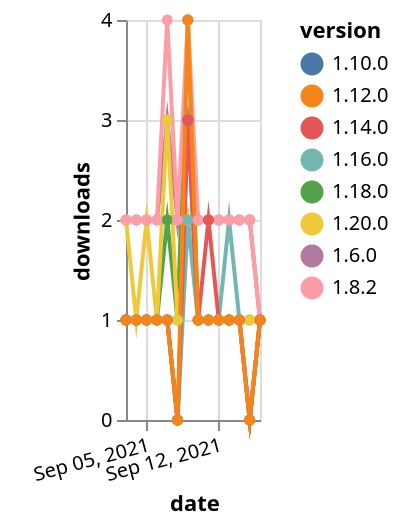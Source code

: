 {"$schema": "https://vega.github.io/schema/vega-lite/v5.json", "description": "A simple bar chart with embedded data.", "data": {"values": [{"date": "2021-09-03", "total": 2394, "delta": 2, "version": "1.6.0"}, {"date": "2021-09-04", "total": 2396, "delta": 2, "version": "1.6.0"}, {"date": "2021-09-05", "total": 2398, "delta": 2, "version": "1.6.0"}, {"date": "2021-09-06", "total": 2400, "delta": 2, "version": "1.6.0"}, {"date": "2021-09-07", "total": 2403, "delta": 3, "version": "1.6.0"}, {"date": "2021-09-08", "total": 2405, "delta": 2, "version": "1.6.0"}, {"date": "2021-09-09", "total": 2408, "delta": 3, "version": "1.6.0"}, {"date": "2021-09-10", "total": 2410, "delta": 2, "version": "1.6.0"}, {"date": "2021-09-11", "total": 2412, "delta": 2, "version": "1.6.0"}, {"date": "2021-09-12", "total": 2414, "delta": 2, "version": "1.6.0"}, {"date": "2021-09-13", "total": 2416, "delta": 2, "version": "1.6.0"}, {"date": "2021-09-14", "total": 2418, "delta": 2, "version": "1.6.0"}, {"date": "2021-09-15", "total": 2420, "delta": 2, "version": "1.6.0"}, {"date": "2021-09-16", "total": 2421, "delta": 1, "version": "1.6.0"}, {"date": "2021-09-03", "total": 198, "delta": 1, "version": "1.18.0"}, {"date": "2021-09-04", "total": 199, "delta": 1, "version": "1.18.0"}, {"date": "2021-09-05", "total": 200, "delta": 1, "version": "1.18.0"}, {"date": "2021-09-06", "total": 201, "delta": 1, "version": "1.18.0"}, {"date": "2021-09-07", "total": 203, "delta": 2, "version": "1.18.0"}, {"date": "2021-09-08", "total": 204, "delta": 1, "version": "1.18.0"}, {"date": "2021-09-09", "total": 208, "delta": 4, "version": "1.18.0"}, {"date": "2021-09-10", "total": 209, "delta": 1, "version": "1.18.0"}, {"date": "2021-09-11", "total": 210, "delta": 1, "version": "1.18.0"}, {"date": "2021-09-12", "total": 211, "delta": 1, "version": "1.18.0"}, {"date": "2021-09-13", "total": 212, "delta": 1, "version": "1.18.0"}, {"date": "2021-09-14", "total": 213, "delta": 1, "version": "1.18.0"}, {"date": "2021-09-15", "total": 214, "delta": 1, "version": "1.18.0"}, {"date": "2021-09-16", "total": 215, "delta": 1, "version": "1.18.0"}, {"date": "2021-09-03", "total": 259, "delta": 1, "version": "1.10.0"}, {"date": "2021-09-04", "total": 260, "delta": 1, "version": "1.10.0"}, {"date": "2021-09-05", "total": 261, "delta": 1, "version": "1.10.0"}, {"date": "2021-09-06", "total": 262, "delta": 1, "version": "1.10.0"}, {"date": "2021-09-07", "total": 263, "delta": 1, "version": "1.10.0"}, {"date": "2021-09-08", "total": 263, "delta": 0, "version": "1.10.0"}, {"date": "2021-09-09", "total": 266, "delta": 3, "version": "1.10.0"}, {"date": "2021-09-10", "total": 267, "delta": 1, "version": "1.10.0"}, {"date": "2021-09-11", "total": 268, "delta": 1, "version": "1.10.0"}, {"date": "2021-09-12", "total": 269, "delta": 1, "version": "1.10.0"}, {"date": "2021-09-13", "total": 270, "delta": 1, "version": "1.10.0"}, {"date": "2021-09-14", "total": 271, "delta": 1, "version": "1.10.0"}, {"date": "2021-09-15", "total": 271, "delta": 0, "version": "1.10.0"}, {"date": "2021-09-16", "total": 272, "delta": 1, "version": "1.10.0"}, {"date": "2021-09-03", "total": 128, "delta": 2, "version": "1.20.0"}, {"date": "2021-09-04", "total": 129, "delta": 1, "version": "1.20.0"}, {"date": "2021-09-05", "total": 131, "delta": 2, "version": "1.20.0"}, {"date": "2021-09-06", "total": 132, "delta": 1, "version": "1.20.0"}, {"date": "2021-09-07", "total": 135, "delta": 3, "version": "1.20.0"}, {"date": "2021-09-08", "total": 136, "delta": 1, "version": "1.20.0"}, {"date": "2021-09-09", "total": 138, "delta": 2, "version": "1.20.0"}, {"date": "2021-09-10", "total": 139, "delta": 1, "version": "1.20.0"}, {"date": "2021-09-11", "total": 140, "delta": 1, "version": "1.20.0"}, {"date": "2021-09-12", "total": 141, "delta": 1, "version": "1.20.0"}, {"date": "2021-09-13", "total": 142, "delta": 1, "version": "1.20.0"}, {"date": "2021-09-14", "total": 143, "delta": 1, "version": "1.20.0"}, {"date": "2021-09-15", "total": 144, "delta": 1, "version": "1.20.0"}, {"date": "2021-09-16", "total": 145, "delta": 1, "version": "1.20.0"}, {"date": "2021-09-03", "total": 176, "delta": 1, "version": "1.16.0"}, {"date": "2021-09-04", "total": 177, "delta": 1, "version": "1.16.0"}, {"date": "2021-09-05", "total": 178, "delta": 1, "version": "1.16.0"}, {"date": "2021-09-06", "total": 179, "delta": 1, "version": "1.16.0"}, {"date": "2021-09-07", "total": 180, "delta": 1, "version": "1.16.0"}, {"date": "2021-09-08", "total": 180, "delta": 0, "version": "1.16.0"}, {"date": "2021-09-09", "total": 182, "delta": 2, "version": "1.16.0"}, {"date": "2021-09-10", "total": 183, "delta": 1, "version": "1.16.0"}, {"date": "2021-09-11", "total": 184, "delta": 1, "version": "1.16.0"}, {"date": "2021-09-12", "total": 185, "delta": 1, "version": "1.16.0"}, {"date": "2021-09-13", "total": 187, "delta": 2, "version": "1.16.0"}, {"date": "2021-09-14", "total": 188, "delta": 1, "version": "1.16.0"}, {"date": "2021-09-15", "total": 188, "delta": 0, "version": "1.16.0"}, {"date": "2021-09-16", "total": 189, "delta": 1, "version": "1.16.0"}, {"date": "2021-09-03", "total": 2599, "delta": 2, "version": "1.8.2"}, {"date": "2021-09-04", "total": 2601, "delta": 2, "version": "1.8.2"}, {"date": "2021-09-05", "total": 2603, "delta": 2, "version": "1.8.2"}, {"date": "2021-09-06", "total": 2605, "delta": 2, "version": "1.8.2"}, {"date": "2021-09-07", "total": 2609, "delta": 4, "version": "1.8.2"}, {"date": "2021-09-08", "total": 2611, "delta": 2, "version": "1.8.2"}, {"date": "2021-09-09", "total": 2615, "delta": 4, "version": "1.8.2"}, {"date": "2021-09-10", "total": 2617, "delta": 2, "version": "1.8.2"}, {"date": "2021-09-11", "total": 2619, "delta": 2, "version": "1.8.2"}, {"date": "2021-09-12", "total": 2621, "delta": 2, "version": "1.8.2"}, {"date": "2021-09-13", "total": 2623, "delta": 2, "version": "1.8.2"}, {"date": "2021-09-14", "total": 2625, "delta": 2, "version": "1.8.2"}, {"date": "2021-09-15", "total": 2627, "delta": 2, "version": "1.8.2"}, {"date": "2021-09-16", "total": 2628, "delta": 1, "version": "1.8.2"}, {"date": "2021-09-03", "total": 199, "delta": 1, "version": "1.14.0"}, {"date": "2021-09-04", "total": 200, "delta": 1, "version": "1.14.0"}, {"date": "2021-09-05", "total": 201, "delta": 1, "version": "1.14.0"}, {"date": "2021-09-06", "total": 202, "delta": 1, "version": "1.14.0"}, {"date": "2021-09-07", "total": 203, "delta": 1, "version": "1.14.0"}, {"date": "2021-09-08", "total": 203, "delta": 0, "version": "1.14.0"}, {"date": "2021-09-09", "total": 206, "delta": 3, "version": "1.14.0"}, {"date": "2021-09-10", "total": 207, "delta": 1, "version": "1.14.0"}, {"date": "2021-09-11", "total": 209, "delta": 2, "version": "1.14.0"}, {"date": "2021-09-12", "total": 210, "delta": 1, "version": "1.14.0"}, {"date": "2021-09-13", "total": 211, "delta": 1, "version": "1.14.0"}, {"date": "2021-09-14", "total": 212, "delta": 1, "version": "1.14.0"}, {"date": "2021-09-15", "total": 212, "delta": 0, "version": "1.14.0"}, {"date": "2021-09-16", "total": 213, "delta": 1, "version": "1.14.0"}, {"date": "2021-09-03", "total": 367, "delta": 1, "version": "1.12.0"}, {"date": "2021-09-04", "total": 368, "delta": 1, "version": "1.12.0"}, {"date": "2021-09-05", "total": 369, "delta": 1, "version": "1.12.0"}, {"date": "2021-09-06", "total": 370, "delta": 1, "version": "1.12.0"}, {"date": "2021-09-07", "total": 371, "delta": 1, "version": "1.12.0"}, {"date": "2021-09-08", "total": 371, "delta": 0, "version": "1.12.0"}, {"date": "2021-09-09", "total": 375, "delta": 4, "version": "1.12.0"}, {"date": "2021-09-10", "total": 376, "delta": 1, "version": "1.12.0"}, {"date": "2021-09-11", "total": 377, "delta": 1, "version": "1.12.0"}, {"date": "2021-09-12", "total": 378, "delta": 1, "version": "1.12.0"}, {"date": "2021-09-13", "total": 379, "delta": 1, "version": "1.12.0"}, {"date": "2021-09-14", "total": 380, "delta": 1, "version": "1.12.0"}, {"date": "2021-09-15", "total": 380, "delta": 0, "version": "1.12.0"}, {"date": "2021-09-16", "total": 381, "delta": 1, "version": "1.12.0"}]}, "width": "container", "mark": {"type": "line", "point": {"filled": true}}, "encoding": {"x": {"field": "date", "type": "temporal", "timeUnit": "yearmonthdate", "title": "date", "axis": {"labelAngle": -15}}, "y": {"field": "delta", "type": "quantitative", "title": "downloads"}, "color": {"field": "version", "type": "nominal"}, "tooltip": {"field": "delta"}}}
